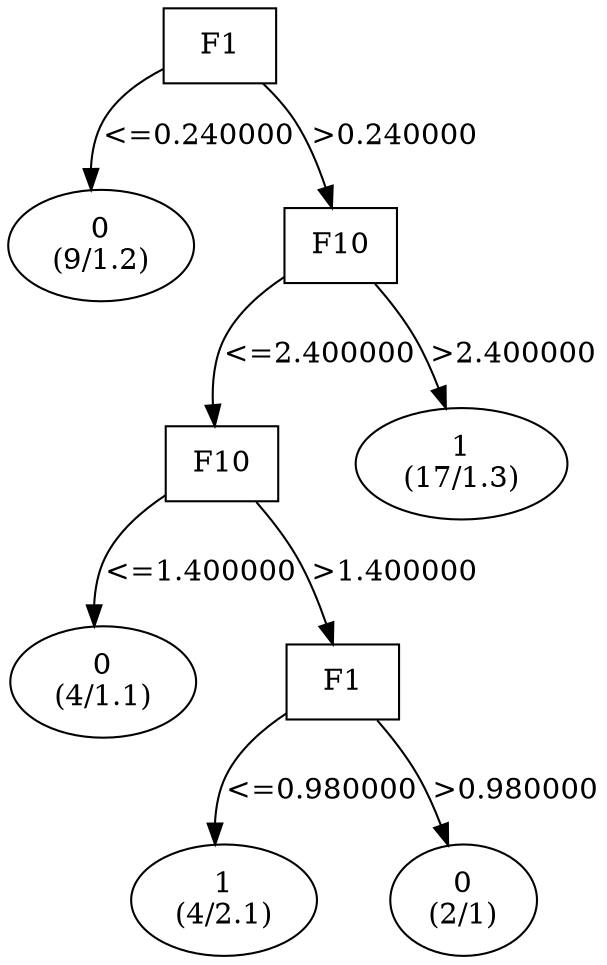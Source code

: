 digraph YaDT {
n0 [ shape=box, label="F1\n"]
n0 -> n1 [label="<=0.240000"]
n1 [ shape=ellipse, label="0\n(9/1.2)"]
n0 -> n2 [label=">0.240000"]
n2 [ shape=box, label="F10\n"]
n2 -> n3 [label="<=2.400000"]
n3 [ shape=box, label="F10\n"]
n3 -> n4 [label="<=1.400000"]
n4 [ shape=ellipse, label="0\n(4/1.1)"]
n3 -> n5 [label=">1.400000"]
n5 [ shape=box, label="F1\n"]
n5 -> n6 [label="<=0.980000"]
n6 [ shape=ellipse, label="1\n(4/2.1)"]
n5 -> n7 [label=">0.980000"]
n7 [ shape=ellipse, label="0\n(2/1)"]
n2 -> n10 [label=">2.400000"]
n10 [ shape=ellipse, label="1\n(17/1.3)"]
}
